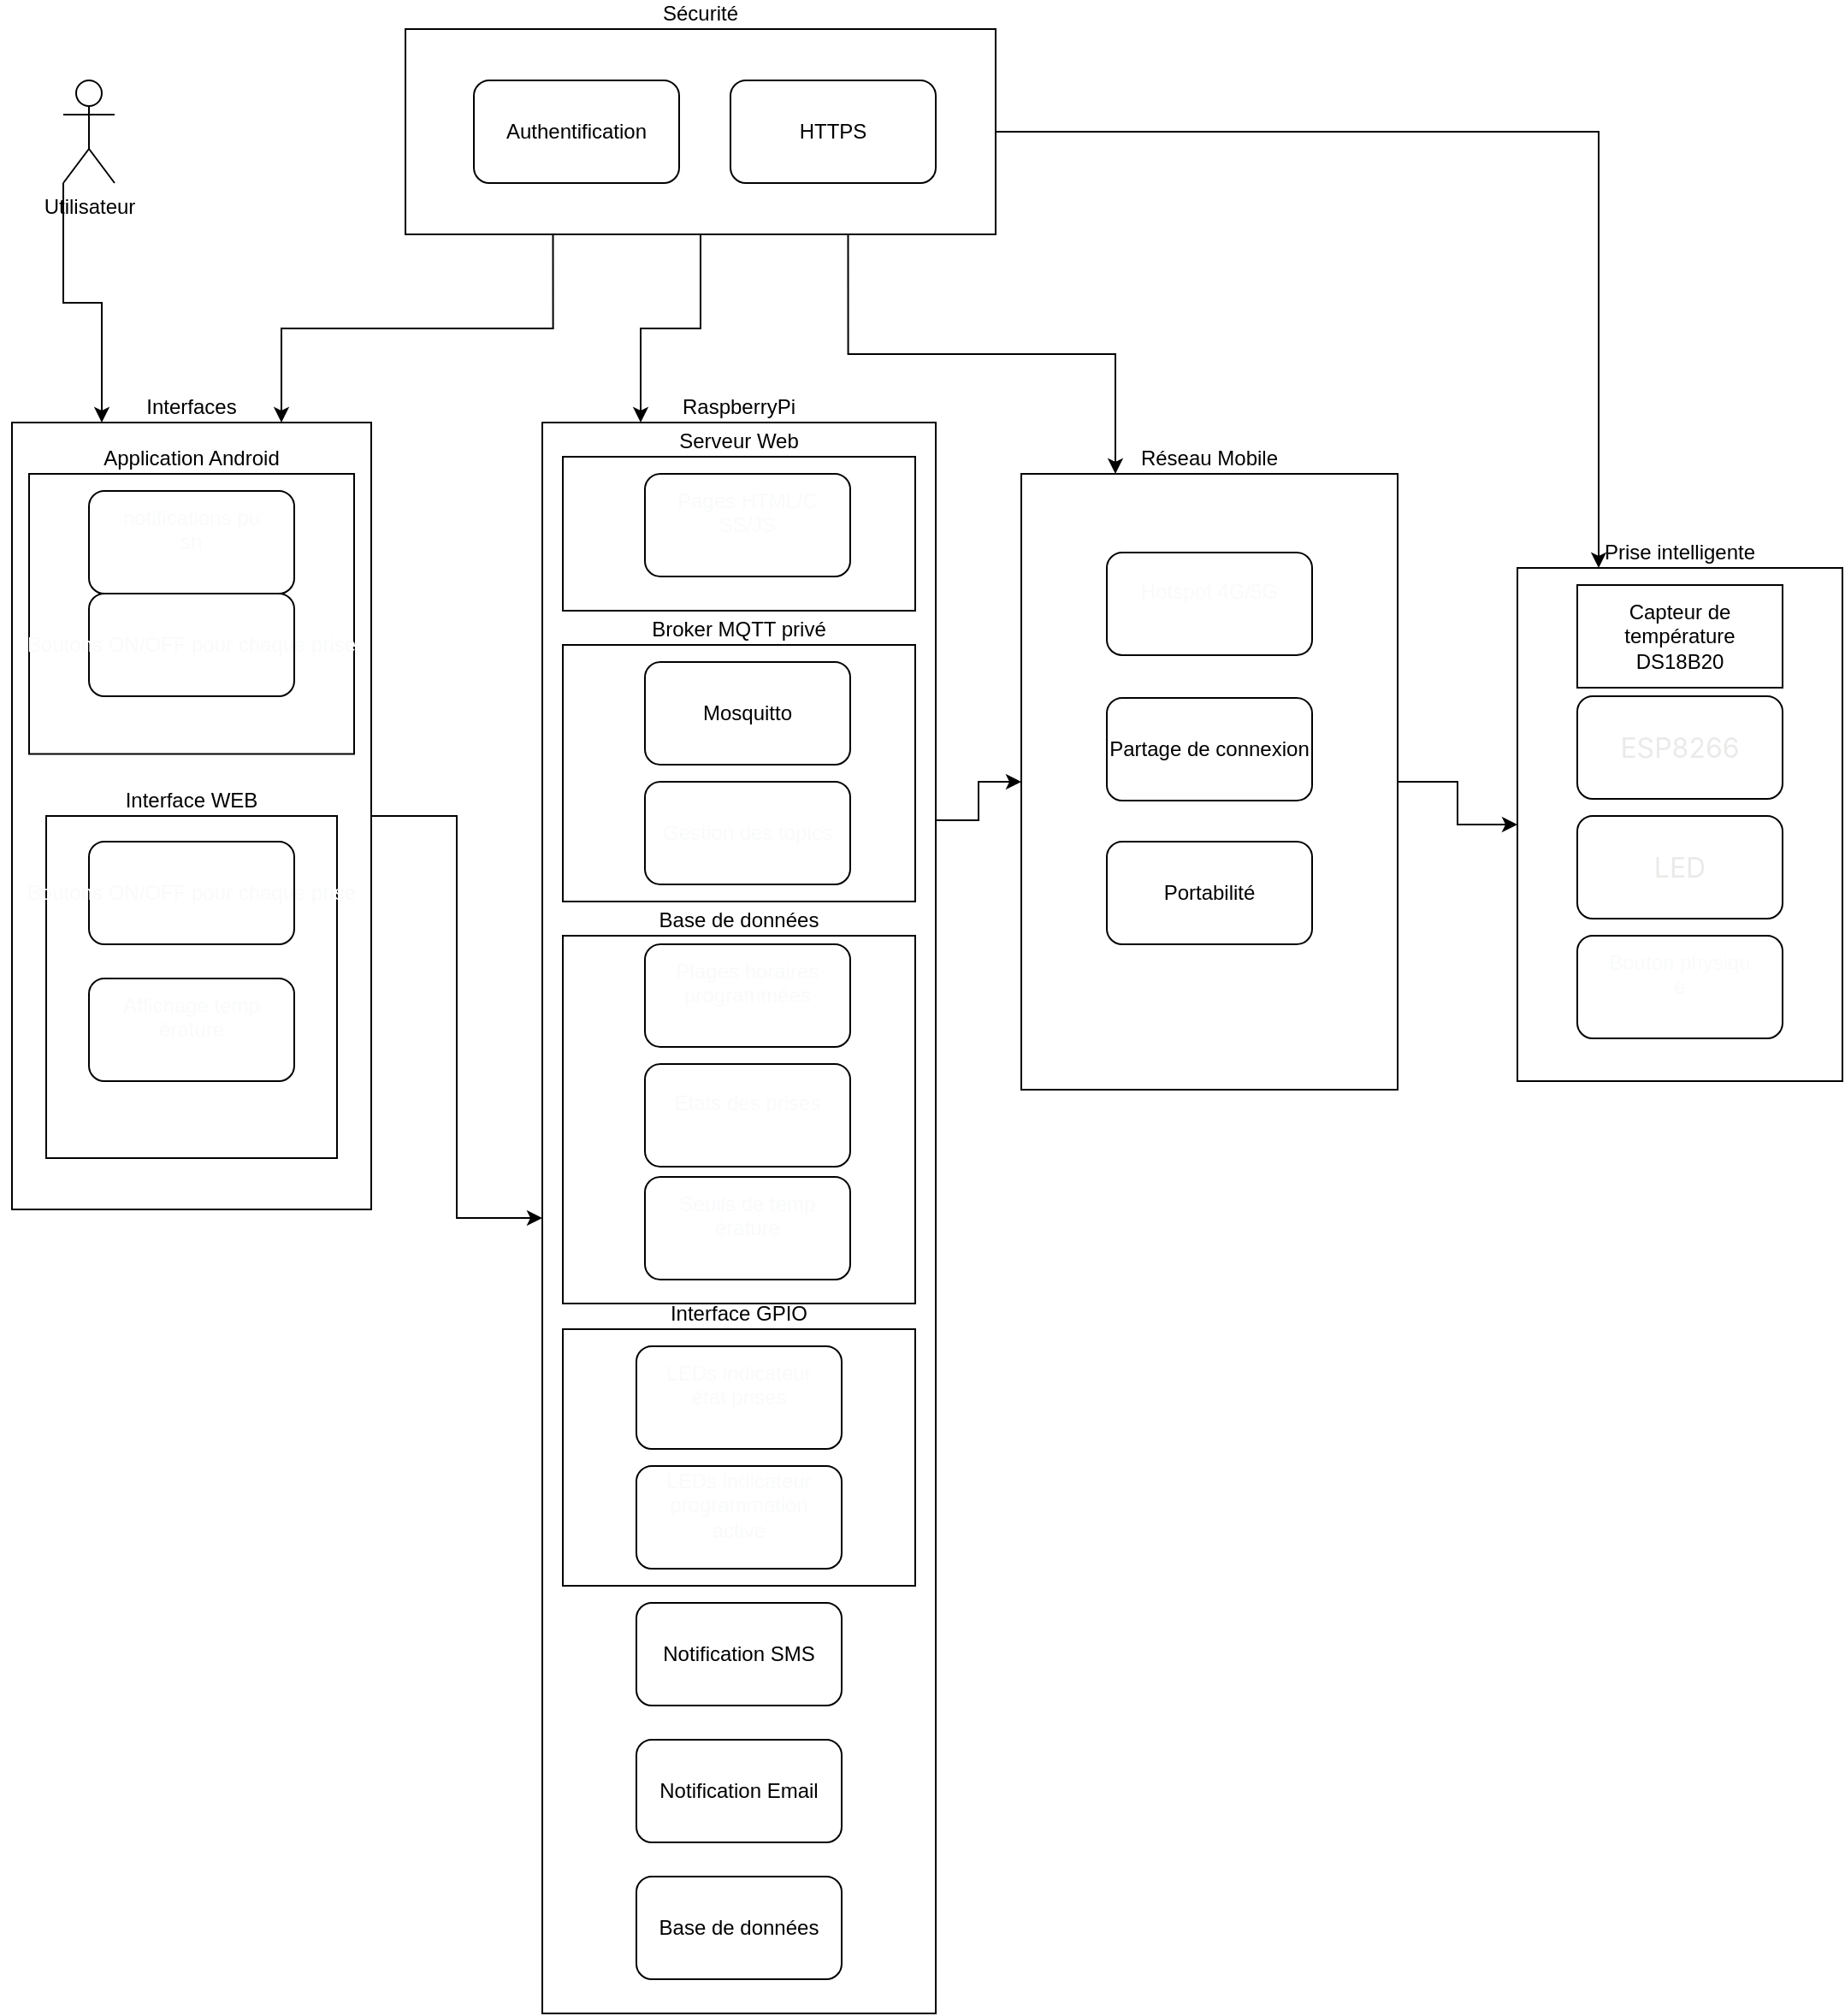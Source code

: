 <mxfile version="28.2.4">
  <diagram name="Page-1" id="tJqwIjl5QGgBDwPT-0a9">
    <mxGraphModel dx="1853" dy="594" grid="1" gridSize="10" guides="1" tooltips="1" connect="1" arrows="1" fold="1" page="1" pageScale="1" pageWidth="827" pageHeight="1169" math="0" shadow="0">
      <root>
        <mxCell id="0" />
        <mxCell id="1" parent="0" />
        <mxCell id="GqxWXyI5q32f0w0JPsm0-48" style="edgeStyle=orthogonalEdgeStyle;rounded=0;orthogonalLoop=1;jettySize=auto;html=1;exitX=1;exitY=0.5;exitDx=0;exitDy=0;entryX=0;entryY=0.5;entryDx=0;entryDy=0;" edge="1" parent="1" source="GqxWXyI5q32f0w0JPsm0-16" target="GqxWXyI5q32f0w0JPsm0-22">
          <mxGeometry relative="1" as="geometry" />
        </mxCell>
        <mxCell id="GqxWXyI5q32f0w0JPsm0-16" value="Interfaces" style="rounded=0;whiteSpace=wrap;html=1;labelPosition=center;verticalLabelPosition=top;align=center;verticalAlign=bottom;shadow=0;glass=0;" vertex="1" parent="1">
          <mxGeometry x="-380" y="410" width="210" height="460" as="geometry" />
        </mxCell>
        <mxCell id="GqxWXyI5q32f0w0JPsm0-50" style="edgeStyle=orthogonalEdgeStyle;rounded=0;orthogonalLoop=1;jettySize=auto;html=1;exitX=0;exitY=1;exitDx=0;exitDy=0;exitPerimeter=0;entryX=0.25;entryY=0;entryDx=0;entryDy=0;" edge="1" parent="1" source="JK4rATsEUH-LkNtfJHuo-2" target="GqxWXyI5q32f0w0JPsm0-16">
          <mxGeometry relative="1" as="geometry" />
        </mxCell>
        <mxCell id="JK4rATsEUH-LkNtfJHuo-2" value="Utilisateur" style="shape=umlActor;verticalLabelPosition=bottom;verticalAlign=top;html=1;outlineConnect=0;" parent="1" vertex="1">
          <mxGeometry x="-350" y="210" width="30" height="60" as="geometry" />
        </mxCell>
        <mxCell id="JK4rATsEUH-LkNtfJHuo-5" value="Application Android" style="rounded=0;whiteSpace=wrap;html=1;labelPosition=center;verticalLabelPosition=top;align=center;verticalAlign=bottom;shadow=0;" parent="1" vertex="1">
          <mxGeometry x="-370" y="440" width="190" height="163.75" as="geometry" />
        </mxCell>
        <mxCell id="JK4rATsEUH-LkNtfJHuo-7" value="Prise intelligente" style="rounded=0;whiteSpace=wrap;html=1;gradientColor=none;fillColor=default;gradientDirection=north;horizontal=1;labelPosition=center;verticalLabelPosition=top;align=center;verticalAlign=bottom;" parent="1" vertex="1">
          <mxGeometry x="500" y="495" width="190" height="300" as="geometry" />
        </mxCell>
        <mxCell id="JK4rATsEUH-LkNtfJHuo-20" value="&lt;div style=&quot;&quot;&gt;&lt;span style=&quot;background-color: transparent; color: light-dark(rgb(0, 0, 0), rgb(255, 255, 255));&quot;&gt;Capteur de température DS18B20&lt;/span&gt;&lt;/div&gt;" style="rounded=0;whiteSpace=wrap;html=1;labelBackgroundColor=none;fillColor=light-dark(#FFFFFF,#000000);align=center;" parent="1" vertex="1">
          <mxGeometry x="535" y="505" width="120" height="60" as="geometry" />
        </mxCell>
        <mxCell id="GqxWXyI5q32f0w0JPsm0-10" value="&lt;div&gt;&lt;font face=&quot;quote-cjk-patch, Inter, system-ui, -apple-system, BlinkMacSystemFont, Segoe UI, Roboto, Oxygen, Ubuntu, Cantarell, Open Sans, Helvetica Neue, sans-serif&quot; color=&quot;#ebeae9&quot;&gt;&lt;span style=&quot;font-size: 16px;&quot;&gt;ESP8266&lt;/span&gt;&lt;/font&gt;&lt;/div&gt;" style="rounded=1;whiteSpace=wrap;html=1;align=center;" vertex="1" parent="1">
          <mxGeometry x="535" y="570" width="120" height="60" as="geometry" />
        </mxCell>
        <mxCell id="GqxWXyI5q32f0w0JPsm0-11" value="&lt;div&gt;&lt;font face=&quot;quote-cjk-patch, Inter, system-ui, -apple-system, BlinkMacSystemFont, Segoe UI, Roboto, Oxygen, Ubuntu, Cantarell, Open Sans, Helvetica Neue, sans-serif&quot; color=&quot;#ebeae9&quot;&gt;&lt;span style=&quot;font-size: 16px;&quot;&gt;LED&lt;/span&gt;&lt;/font&gt;&lt;/div&gt;" style="rounded=1;whiteSpace=wrap;html=1;align=center;" vertex="1" parent="1">
          <mxGeometry x="535" y="640" width="120" height="60" as="geometry" />
        </mxCell>
        <mxCell id="GqxWXyI5q32f0w0JPsm0-13" value="Interface WEB" style="rounded=0;whiteSpace=wrap;html=1;labelPosition=center;verticalLabelPosition=top;align=center;verticalAlign=bottom;" vertex="1" parent="1">
          <mxGeometry x="-360" y="640" width="170" height="200" as="geometry" />
        </mxCell>
        <mxCell id="GqxWXyI5q32f0w0JPsm0-17" value="&lt;pre style=&quot;font-family: var(--ds-font-family-code); overflow: auto; text-wrap-mode: wrap; word-break: break-all; padding: 16px; color: rgb(249, 250, 251); margin-top: 0px !important; margin-bottom: 0px !important;&quot;&gt;Boutons ON/OFF pour chaque prise&lt;/pre&gt;" style="rounded=1;whiteSpace=wrap;html=1;align=center;" vertex="1" parent="1">
          <mxGeometry x="-335" y="655" width="120" height="60" as="geometry" />
        </mxCell>
        <mxCell id="GqxWXyI5q32f0w0JPsm0-18" value="&#xa;&lt;pre style=&quot;font-family: var(--ds-font-family-code); overflow: auto; font-style: normal; font-variant-ligatures: normal; font-variant-caps: normal; font-weight: 400; white-space: pre-wrap; word-break: break-all; padding: 16px; color: rgb(249, 250, 251); letter-spacing: normal; orphans: 2; text-indent: 0px; text-transform: none; widows: 2; word-spacing: 0px; -webkit-text-stroke-width: 0px; text-decoration-thickness: initial; text-decoration-style: initial; text-decoration-color: initial; margin: 0px !important;&quot;&gt;Affichage température&lt;/pre&gt;&#xa;&#xa;" style="rounded=1;whiteSpace=wrap;html=1;align=center;" vertex="1" parent="1">
          <mxGeometry x="-335" y="735" width="120" height="60" as="geometry" />
        </mxCell>
        <mxCell id="GqxWXyI5q32f0w0JPsm0-19" value="&#xa;&lt;pre style=&quot;font-family: var(--ds-font-family-code); overflow: auto; font-style: normal; font-variant-ligatures: normal; font-variant-caps: normal; font-weight: 400; white-space: pre-wrap; word-break: break-all; padding: 16px; color: rgb(249, 250, 251); letter-spacing: normal; orphans: 2; text-indent: 0px; text-transform: none; widows: 2; word-spacing: 0px; -webkit-text-stroke-width: 0px; text-decoration-thickness: initial; text-decoration-style: initial; text-decoration-color: initial; margin: 0px !important;&quot;&gt;notifications push&lt;/pre&gt;&#xa;&#xa;" style="rounded=1;whiteSpace=wrap;html=1;align=center;" vertex="1" parent="1">
          <mxGeometry x="-335" y="450" width="120" height="60" as="geometry" />
        </mxCell>
        <mxCell id="GqxWXyI5q32f0w0JPsm0-21" value="&lt;pre style=&quot;font-family: var(--ds-font-family-code); overflow: auto; text-wrap-mode: wrap; word-break: break-all; padding: 16px; color: rgb(249, 250, 251); margin-top: 0px !important; margin-bottom: 0px !important;&quot;&gt;Boutons ON/OFF pour chaque prise&lt;/pre&gt;" style="rounded=1;whiteSpace=wrap;html=1;align=center;" vertex="1" parent="1">
          <mxGeometry x="-335" y="510" width="120" height="60" as="geometry" />
        </mxCell>
        <mxCell id="GqxWXyI5q32f0w0JPsm0-68" style="edgeStyle=orthogonalEdgeStyle;rounded=0;orthogonalLoop=1;jettySize=auto;html=1;exitX=1;exitY=0.25;exitDx=0;exitDy=0;entryX=0;entryY=0.5;entryDx=0;entryDy=0;" edge="1" parent="1" source="GqxWXyI5q32f0w0JPsm0-22" target="GqxWXyI5q32f0w0JPsm0-64">
          <mxGeometry relative="1" as="geometry" />
        </mxCell>
        <mxCell id="GqxWXyI5q32f0w0JPsm0-22" value="RaspberryPi" style="rounded=0;whiteSpace=wrap;html=1;labelPosition=center;verticalLabelPosition=top;align=center;verticalAlign=bottom;" vertex="1" parent="1">
          <mxGeometry x="-70" y="410" width="230" height="930" as="geometry" />
        </mxCell>
        <mxCell id="GqxWXyI5q32f0w0JPsm0-26" value="Serveur Web" style="rounded=0;whiteSpace=wrap;html=1;fillColor=default;labelPosition=center;verticalLabelPosition=top;align=center;verticalAlign=bottom;" vertex="1" parent="1">
          <mxGeometry x="-58" y="430" width="206" height="90" as="geometry" />
        </mxCell>
        <mxCell id="GqxWXyI5q32f0w0JPsm0-27" value="&#xa;&lt;pre style=&quot;font-family: var(--ds-font-family-code); overflow: auto; font-style: normal; font-variant-ligatures: normal; font-variant-caps: normal; font-weight: 400; white-space: pre-wrap; word-break: break-all; padding: 16px; color: rgb(249, 250, 251); letter-spacing: normal; orphans: 2; text-indent: 0px; text-transform: none; widows: 2; word-spacing: 0px; -webkit-text-stroke-width: 0px; text-decoration-thickness: initial; text-decoration-style: initial; text-decoration-color: initial; margin: 0px !important;&quot;&gt;Pages HTML/CSS/JS&lt;/pre&gt;&#xa;&#xa;" style="rounded=1;whiteSpace=wrap;html=1;align=center;" vertex="1" parent="1">
          <mxGeometry x="-10" y="440" width="120" height="60" as="geometry" />
        </mxCell>
        <mxCell id="GqxWXyI5q32f0w0JPsm0-29" value="Broker MQTT privé" style="rounded=0;whiteSpace=wrap;html=1;fillColor=default;labelPosition=center;verticalLabelPosition=top;align=center;verticalAlign=bottom;" vertex="1" parent="1">
          <mxGeometry x="-58" y="540" width="206" height="150" as="geometry" />
        </mxCell>
        <mxCell id="GqxWXyI5q32f0w0JPsm0-30" value="Mosquitto" style="rounded=1;whiteSpace=wrap;html=1;align=center;" vertex="1" parent="1">
          <mxGeometry x="-10" y="550" width="120" height="60" as="geometry" />
        </mxCell>
        <mxCell id="GqxWXyI5q32f0w0JPsm0-31" value="&lt;pre style=&quot;font-family: var(--ds-font-family-code); overflow: auto; font-style: normal; font-variant-ligatures: normal; font-variant-caps: normal; font-weight: 400; white-space: pre-wrap; word-break: break-all; padding: 16px; color: rgb(249, 250, 251); letter-spacing: normal; orphans: 2; text-align: start; text-indent: 0px; text-transform: none; widows: 2; word-spacing: 0px; -webkit-text-stroke-width: 0px; text-decoration-thickness: initial; text-decoration-style: initial; text-decoration-color: initial; margin: 0px !important;&quot;&gt;&lt;pre style=&quot;font-family: var(--ds-font-family-code); overflow: auto; text-wrap-mode: wrap; word-break: break-all; padding: 16px; color: rgb(249, 250, 251); margin-top: 0px !important; margin-bottom: 0px !important;&quot;&gt;Gestion des topics&lt;/pre&gt;&lt;/pre&gt;" style="rounded=1;whiteSpace=wrap;html=1;" vertex="1" parent="1">
          <mxGeometry x="-10" y="620" width="120" height="60" as="geometry" />
        </mxCell>
        <mxCell id="GqxWXyI5q32f0w0JPsm0-32" value="Base de données" style="rounded=0;whiteSpace=wrap;html=1;fillColor=default;labelPosition=center;verticalLabelPosition=top;align=center;verticalAlign=bottom;" vertex="1" parent="1">
          <mxGeometry x="-58" y="710" width="206" height="215" as="geometry" />
        </mxCell>
        <mxCell id="GqxWXyI5q32f0w0JPsm0-33" value="&#xa;&lt;pre style=&quot;font-family: var(--ds-font-family-code); overflow: auto; font-style: normal; font-variant-ligatures: normal; font-variant-caps: normal; font-weight: 400; white-space: pre-wrap; word-break: break-all; padding: 16px; color: rgb(249, 250, 251); letter-spacing: normal; orphans: 2; text-indent: 0px; text-transform: none; widows: 2; word-spacing: 0px; -webkit-text-stroke-width: 0px; text-decoration-thickness: initial; text-decoration-style: initial; text-decoration-color: initial; margin: 0px !important;&quot;&gt;Plages horaires programmées&lt;/pre&gt;&#xa;&#xa;" style="rounded=1;whiteSpace=wrap;html=1;align=center;" vertex="1" parent="1">
          <mxGeometry x="-10" y="715" width="120" height="60" as="geometry" />
        </mxCell>
        <mxCell id="GqxWXyI5q32f0w0JPsm0-34" value="&#xa;&lt;pre style=&quot;font-family: var(--ds-font-family-code); margin: 0px !important; overflow: auto; font-style: normal; font-variant-ligatures: normal; font-variant-caps: normal; font-variant-numeric: ; font-variant-east-asian: ; font-variant-alternates: ; font-variant-position: ; font-variant-emoji: ; font-weight: 400; font-stretch: ; font-size: ; line-height: ; font-optical-sizing: ; font-size-adjust: ; font-kerning: ; font-feature-settings: ; font-variation-settings: ; white-space: pre-wrap; word-break: break-all; padding: 16px; color: rgb(249, 250, 251); letter-spacing: normal; orphans: 2; text-align: start; text-indent: 0px; text-transform: none; widows: 2; word-spacing: 0px; -webkit-text-stroke-width: 0px; text-decoration-thickness: initial; text-decoration-style: initial; text-decoration-color: initial;&quot;&gt;États des prises&lt;/pre&gt;&#xa;&#xa;" style="rounded=1;whiteSpace=wrap;html=1;" vertex="1" parent="1">
          <mxGeometry x="-10" y="785" width="120" height="60" as="geometry" />
        </mxCell>
        <mxCell id="GqxWXyI5q32f0w0JPsm0-35" value="Interface GPIO" style="rounded=0;whiteSpace=wrap;html=1;fillColor=default;labelPosition=center;verticalLabelPosition=top;align=center;verticalAlign=bottom;" vertex="1" parent="1">
          <mxGeometry x="-58" y="940" width="206" height="150" as="geometry" />
        </mxCell>
        <mxCell id="GqxWXyI5q32f0w0JPsm0-36" value="&#xa;&lt;pre style=&quot;font-family: var(--ds-font-family-code); overflow: auto; font-style: normal; font-variant-ligatures: normal; font-variant-caps: normal; font-weight: 400; white-space: pre-wrap; word-break: break-all; padding: 16px; color: rgb(249, 250, 251); letter-spacing: normal; orphans: 2; text-indent: 0px; text-transform: none; widows: 2; word-spacing: 0px; -webkit-text-stroke-width: 0px; text-decoration-thickness: initial; text-decoration-style: initial; text-decoration-color: initial; margin: 0px !important;&quot;&gt;LEDs indicateur état prises&lt;/pre&gt;&#xa;&#xa;" style="rounded=1;whiteSpace=wrap;html=1;align=center;" vertex="1" parent="1">
          <mxGeometry x="-15" y="950" width="120" height="60" as="geometry" />
        </mxCell>
        <mxCell id="GqxWXyI5q32f0w0JPsm0-37" value="&#xa;&lt;pre style=&quot;font-family: var(--ds-font-family-code); overflow: auto; font-style: normal; font-variant-ligatures: normal; font-variant-caps: normal; font-weight: 400; white-space: pre-wrap; word-break: break-all; padding: 16px; color: rgb(249, 250, 251); letter-spacing: normal; orphans: 2; text-indent: 0px; text-transform: none; widows: 2; word-spacing: 0px; -webkit-text-stroke-width: 0px; text-decoration-thickness: initial; text-decoration-style: initial; text-decoration-color: initial; margin: 0px !important;&quot;&gt;LEDs indicateur programmation active&lt;/pre&gt;&#xa;&#xa;" style="rounded=1;whiteSpace=wrap;html=1;align=center;" vertex="1" parent="1">
          <mxGeometry x="-15" y="1020" width="120" height="60" as="geometry" />
        </mxCell>
        <mxCell id="GqxWXyI5q32f0w0JPsm0-38" value="&#xa;&lt;pre style=&quot;font-family: var(--ds-font-family-code); overflow: auto; font-style: normal; font-variant-ligatures: normal; font-variant-caps: normal; font-weight: 400; white-space: pre-wrap; word-break: break-all; padding: 16px; color: rgb(249, 250, 251); letter-spacing: normal; orphans: 2; text-indent: 0px; text-transform: none; widows: 2; word-spacing: 0px; -webkit-text-stroke-width: 0px; text-decoration-thickness: initial; text-decoration-style: initial; text-decoration-color: initial; margin: 0px !important;&quot;&gt;Seuils de température&lt;/pre&gt;&#xa;&#xa;" style="rounded=1;whiteSpace=wrap;html=1;align=center;" vertex="1" parent="1">
          <mxGeometry x="-10" y="851" width="120" height="60" as="geometry" />
        </mxCell>
        <mxCell id="GqxWXyI5q32f0w0JPsm0-43" value="Notification SMS" style="rounded=1;whiteSpace=wrap;html=1;" vertex="1" parent="1">
          <mxGeometry x="-15" y="1100" width="120" height="60" as="geometry" />
        </mxCell>
        <mxCell id="GqxWXyI5q32f0w0JPsm0-45" value="Notification Email" style="rounded=1;whiteSpace=wrap;html=1;" vertex="1" parent="1">
          <mxGeometry x="-15" y="1180" width="120" height="60" as="geometry" />
        </mxCell>
        <mxCell id="GqxWXyI5q32f0w0JPsm0-47" value="Base de données" style="rounded=1;whiteSpace=wrap;html=1;" vertex="1" parent="1">
          <mxGeometry x="-15" y="1260" width="120" height="60" as="geometry" />
        </mxCell>
        <mxCell id="GqxWXyI5q32f0w0JPsm0-59" style="edgeStyle=orthogonalEdgeStyle;rounded=0;orthogonalLoop=1;jettySize=auto;html=1;exitX=0.25;exitY=1;exitDx=0;exitDy=0;entryX=0.75;entryY=0;entryDx=0;entryDy=0;" edge="1" parent="1" source="GqxWXyI5q32f0w0JPsm0-52" target="GqxWXyI5q32f0w0JPsm0-16">
          <mxGeometry relative="1" as="geometry" />
        </mxCell>
        <mxCell id="GqxWXyI5q32f0w0JPsm0-60" style="edgeStyle=orthogonalEdgeStyle;rounded=0;orthogonalLoop=1;jettySize=auto;html=1;exitX=0.5;exitY=1;exitDx=0;exitDy=0;entryX=0.25;entryY=0;entryDx=0;entryDy=0;" edge="1" parent="1" source="GqxWXyI5q32f0w0JPsm0-52" target="GqxWXyI5q32f0w0JPsm0-22">
          <mxGeometry relative="1" as="geometry" />
        </mxCell>
        <mxCell id="GqxWXyI5q32f0w0JPsm0-63" style="edgeStyle=orthogonalEdgeStyle;rounded=0;orthogonalLoop=1;jettySize=auto;html=1;exitX=1;exitY=0.5;exitDx=0;exitDy=0;entryX=0.25;entryY=0;entryDx=0;entryDy=0;" edge="1" parent="1" source="GqxWXyI5q32f0w0JPsm0-52" target="JK4rATsEUH-LkNtfJHuo-7">
          <mxGeometry relative="1" as="geometry" />
        </mxCell>
        <mxCell id="GqxWXyI5q32f0w0JPsm0-70" style="edgeStyle=orthogonalEdgeStyle;rounded=0;orthogonalLoop=1;jettySize=auto;html=1;exitX=0.75;exitY=1;exitDx=0;exitDy=0;entryX=0.25;entryY=0;entryDx=0;entryDy=0;" edge="1" parent="1" source="GqxWXyI5q32f0w0JPsm0-52" target="GqxWXyI5q32f0w0JPsm0-64">
          <mxGeometry relative="1" as="geometry" />
        </mxCell>
        <mxCell id="GqxWXyI5q32f0w0JPsm0-52" value="Sécurité" style="rounded=0;whiteSpace=wrap;html=1;labelPosition=center;verticalLabelPosition=top;align=center;verticalAlign=bottom;" vertex="1" parent="1">
          <mxGeometry x="-150" y="180" width="345" height="120" as="geometry" />
        </mxCell>
        <mxCell id="GqxWXyI5q32f0w0JPsm0-55" value="HTTPS" style="rounded=1;whiteSpace=wrap;html=1;" vertex="1" parent="1">
          <mxGeometry x="40" y="210" width="120" height="60" as="geometry" />
        </mxCell>
        <mxCell id="GqxWXyI5q32f0w0JPsm0-58" value="Authentification" style="rounded=1;whiteSpace=wrap;html=1;" vertex="1" parent="1">
          <mxGeometry x="-110" y="210" width="120" height="60" as="geometry" />
        </mxCell>
        <mxCell id="GqxWXyI5q32f0w0JPsm0-62" value="&#xa;&lt;pre style=&quot;font-family: var(--ds-font-family-code); overflow: auto; font-style: normal; font-variant-ligatures: normal; font-variant-caps: normal; font-weight: 400; white-space: pre-wrap; word-break: break-all; padding: 16px; color: rgb(249, 250, 251); letter-spacing: normal; orphans: 2; text-indent: 0px; text-transform: none; widows: 2; word-spacing: 0px; -webkit-text-stroke-width: 0px; text-decoration-thickness: initial; text-decoration-style: initial; text-decoration-color: initial; margin: 0px !important;&quot;&gt;Bouton physique&lt;/pre&gt;&#xa;&#xa;" style="rounded=1;whiteSpace=wrap;html=1;align=center;" vertex="1" parent="1">
          <mxGeometry x="535" y="710" width="120" height="60" as="geometry" />
        </mxCell>
        <mxCell id="GqxWXyI5q32f0w0JPsm0-69" style="edgeStyle=orthogonalEdgeStyle;rounded=0;orthogonalLoop=1;jettySize=auto;html=1;exitX=1;exitY=0.5;exitDx=0;exitDy=0;entryX=0;entryY=0.5;entryDx=0;entryDy=0;" edge="1" parent="1" source="GqxWXyI5q32f0w0JPsm0-64" target="JK4rATsEUH-LkNtfJHuo-7">
          <mxGeometry relative="1" as="geometry" />
        </mxCell>
        <mxCell id="GqxWXyI5q32f0w0JPsm0-64" value="Réseau Mobile" style="rounded=0;whiteSpace=wrap;html=1;labelPosition=center;verticalLabelPosition=top;align=center;verticalAlign=bottom;" vertex="1" parent="1">
          <mxGeometry x="210" y="440" width="220" height="360" as="geometry" />
        </mxCell>
        <mxCell id="GqxWXyI5q32f0w0JPsm0-65" value="&#xa;&lt;pre style=&quot;font-family: var(--ds-font-family-code); margin: 0px !important; overflow: auto; font-style: normal; font-variant-ligatures: normal; font-variant-caps: normal; font-variant-numeric: ; font-variant-east-asian: ; font-variant-alternates: ; font-variant-position: ; font-variant-emoji: ; font-weight: 400; font-stretch: ; font-size: ; line-height: ; font-optical-sizing: ; font-size-adjust: ; font-kerning: ; font-feature-settings: ; font-variation-settings: ; white-space: pre-wrap; word-break: break-all; padding: 16px; color: rgb(249, 250, 251); letter-spacing: normal; orphans: 2; text-align: start; text-indent: 0px; text-transform: none; widows: 2; word-spacing: 0px; -webkit-text-stroke-width: 0px; text-decoration-thickness: initial; text-decoration-style: initial; text-decoration-color: initial;&quot;&gt;Hotspot 4G/5G&lt;/pre&gt;&#xa;&#xa;" style="rounded=1;whiteSpace=wrap;html=1;" vertex="1" parent="1">
          <mxGeometry x="260" y="486" width="120" height="60" as="geometry" />
        </mxCell>
        <mxCell id="GqxWXyI5q32f0w0JPsm0-66" value="Partage de connexion" style="rounded=1;whiteSpace=wrap;html=1;" vertex="1" parent="1">
          <mxGeometry x="260" y="571" width="120" height="60" as="geometry" />
        </mxCell>
        <mxCell id="GqxWXyI5q32f0w0JPsm0-67" value="Portabilité" style="rounded=1;whiteSpace=wrap;html=1;" vertex="1" parent="1">
          <mxGeometry x="260" y="655" width="120" height="60" as="geometry" />
        </mxCell>
      </root>
    </mxGraphModel>
  </diagram>
</mxfile>
